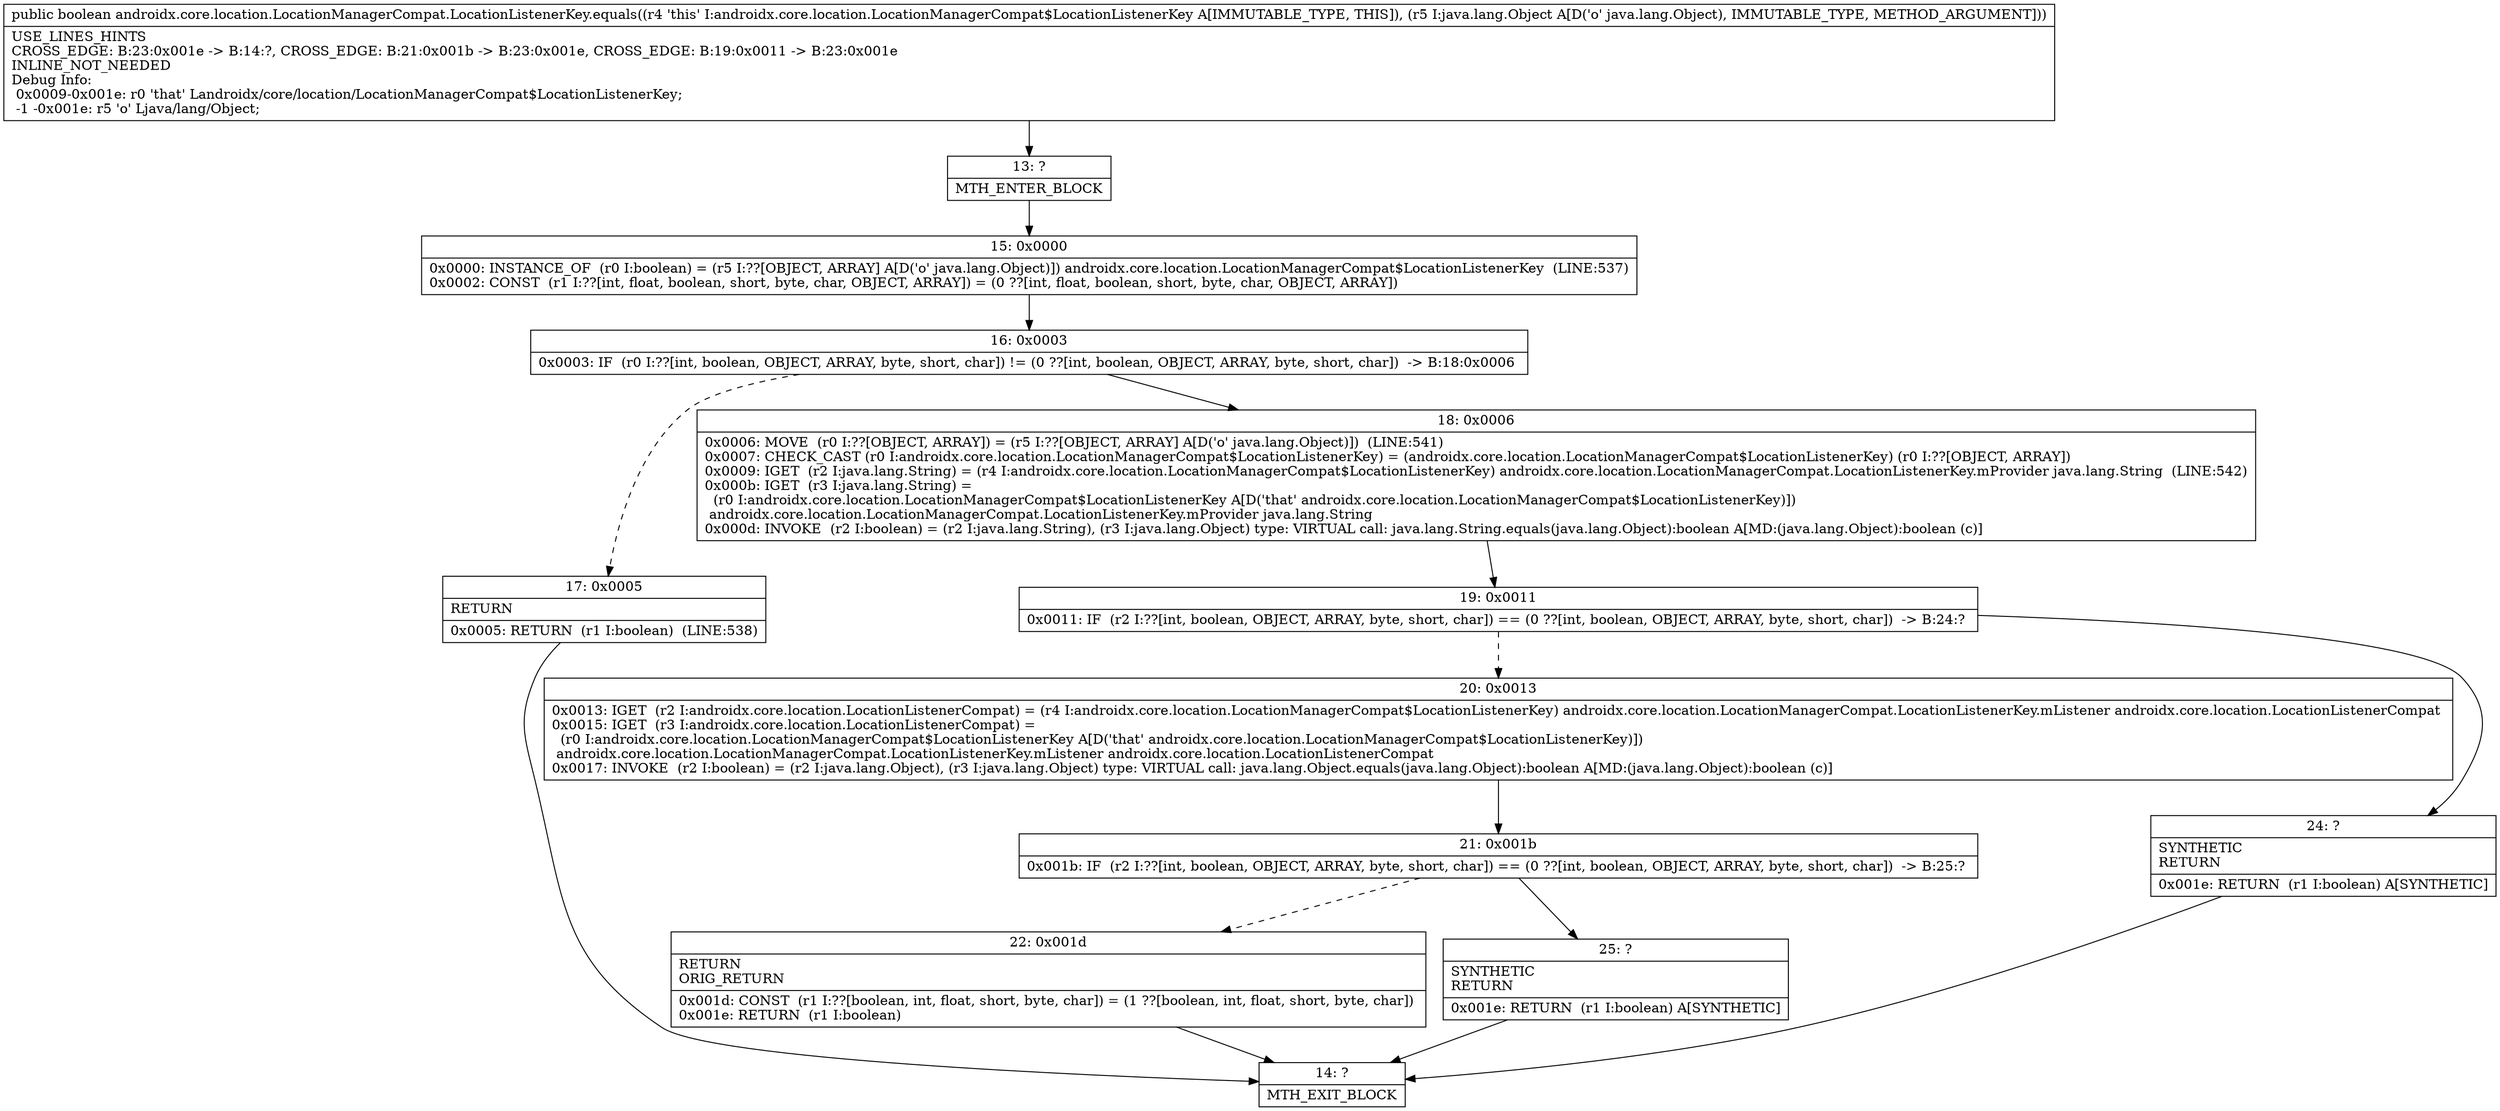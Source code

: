digraph "CFG forandroidx.core.location.LocationManagerCompat.LocationListenerKey.equals(Ljava\/lang\/Object;)Z" {
Node_13 [shape=record,label="{13\:\ ?|MTH_ENTER_BLOCK\l}"];
Node_15 [shape=record,label="{15\:\ 0x0000|0x0000: INSTANCE_OF  (r0 I:boolean) = (r5 I:??[OBJECT, ARRAY] A[D('o' java.lang.Object)]) androidx.core.location.LocationManagerCompat$LocationListenerKey  (LINE:537)\l0x0002: CONST  (r1 I:??[int, float, boolean, short, byte, char, OBJECT, ARRAY]) = (0 ??[int, float, boolean, short, byte, char, OBJECT, ARRAY]) \l}"];
Node_16 [shape=record,label="{16\:\ 0x0003|0x0003: IF  (r0 I:??[int, boolean, OBJECT, ARRAY, byte, short, char]) != (0 ??[int, boolean, OBJECT, ARRAY, byte, short, char])  \-\> B:18:0x0006 \l}"];
Node_17 [shape=record,label="{17\:\ 0x0005|RETURN\l|0x0005: RETURN  (r1 I:boolean)  (LINE:538)\l}"];
Node_14 [shape=record,label="{14\:\ ?|MTH_EXIT_BLOCK\l}"];
Node_18 [shape=record,label="{18\:\ 0x0006|0x0006: MOVE  (r0 I:??[OBJECT, ARRAY]) = (r5 I:??[OBJECT, ARRAY] A[D('o' java.lang.Object)])  (LINE:541)\l0x0007: CHECK_CAST (r0 I:androidx.core.location.LocationManagerCompat$LocationListenerKey) = (androidx.core.location.LocationManagerCompat$LocationListenerKey) (r0 I:??[OBJECT, ARRAY]) \l0x0009: IGET  (r2 I:java.lang.String) = (r4 I:androidx.core.location.LocationManagerCompat$LocationListenerKey) androidx.core.location.LocationManagerCompat.LocationListenerKey.mProvider java.lang.String  (LINE:542)\l0x000b: IGET  (r3 I:java.lang.String) = \l  (r0 I:androidx.core.location.LocationManagerCompat$LocationListenerKey A[D('that' androidx.core.location.LocationManagerCompat$LocationListenerKey)])\l androidx.core.location.LocationManagerCompat.LocationListenerKey.mProvider java.lang.String \l0x000d: INVOKE  (r2 I:boolean) = (r2 I:java.lang.String), (r3 I:java.lang.Object) type: VIRTUAL call: java.lang.String.equals(java.lang.Object):boolean A[MD:(java.lang.Object):boolean (c)]\l}"];
Node_19 [shape=record,label="{19\:\ 0x0011|0x0011: IF  (r2 I:??[int, boolean, OBJECT, ARRAY, byte, short, char]) == (0 ??[int, boolean, OBJECT, ARRAY, byte, short, char])  \-\> B:24:? \l}"];
Node_20 [shape=record,label="{20\:\ 0x0013|0x0013: IGET  (r2 I:androidx.core.location.LocationListenerCompat) = (r4 I:androidx.core.location.LocationManagerCompat$LocationListenerKey) androidx.core.location.LocationManagerCompat.LocationListenerKey.mListener androidx.core.location.LocationListenerCompat \l0x0015: IGET  (r3 I:androidx.core.location.LocationListenerCompat) = \l  (r0 I:androidx.core.location.LocationManagerCompat$LocationListenerKey A[D('that' androidx.core.location.LocationManagerCompat$LocationListenerKey)])\l androidx.core.location.LocationManagerCompat.LocationListenerKey.mListener androidx.core.location.LocationListenerCompat \l0x0017: INVOKE  (r2 I:boolean) = (r2 I:java.lang.Object), (r3 I:java.lang.Object) type: VIRTUAL call: java.lang.Object.equals(java.lang.Object):boolean A[MD:(java.lang.Object):boolean (c)]\l}"];
Node_21 [shape=record,label="{21\:\ 0x001b|0x001b: IF  (r2 I:??[int, boolean, OBJECT, ARRAY, byte, short, char]) == (0 ??[int, boolean, OBJECT, ARRAY, byte, short, char])  \-\> B:25:? \l}"];
Node_22 [shape=record,label="{22\:\ 0x001d|RETURN\lORIG_RETURN\l|0x001d: CONST  (r1 I:??[boolean, int, float, short, byte, char]) = (1 ??[boolean, int, float, short, byte, char]) \l0x001e: RETURN  (r1 I:boolean) \l}"];
Node_25 [shape=record,label="{25\:\ ?|SYNTHETIC\lRETURN\l|0x001e: RETURN  (r1 I:boolean) A[SYNTHETIC]\l}"];
Node_24 [shape=record,label="{24\:\ ?|SYNTHETIC\lRETURN\l|0x001e: RETURN  (r1 I:boolean) A[SYNTHETIC]\l}"];
MethodNode[shape=record,label="{public boolean androidx.core.location.LocationManagerCompat.LocationListenerKey.equals((r4 'this' I:androidx.core.location.LocationManagerCompat$LocationListenerKey A[IMMUTABLE_TYPE, THIS]), (r5 I:java.lang.Object A[D('o' java.lang.Object), IMMUTABLE_TYPE, METHOD_ARGUMENT]))  | USE_LINES_HINTS\lCROSS_EDGE: B:23:0x001e \-\> B:14:?, CROSS_EDGE: B:21:0x001b \-\> B:23:0x001e, CROSS_EDGE: B:19:0x0011 \-\> B:23:0x001e\lINLINE_NOT_NEEDED\lDebug Info:\l  0x0009\-0x001e: r0 'that' Landroidx\/core\/location\/LocationManagerCompat$LocationListenerKey;\l  \-1 \-0x001e: r5 'o' Ljava\/lang\/Object;\l}"];
MethodNode -> Node_13;Node_13 -> Node_15;
Node_15 -> Node_16;
Node_16 -> Node_17[style=dashed];
Node_16 -> Node_18;
Node_17 -> Node_14;
Node_18 -> Node_19;
Node_19 -> Node_20[style=dashed];
Node_19 -> Node_24;
Node_20 -> Node_21;
Node_21 -> Node_22[style=dashed];
Node_21 -> Node_25;
Node_22 -> Node_14;
Node_25 -> Node_14;
Node_24 -> Node_14;
}

